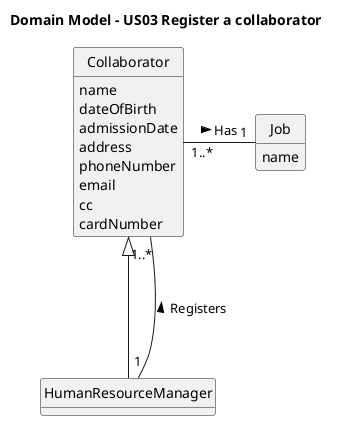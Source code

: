 @startuml
skinparam monochrome true
skinparam packageStyle rectangle
skinparam shadowing false
skinparam classAttributeIconSize 0
hide circle
hide methods

title Domain Model - US03 Register a collaborator

class HumanResourceManager {
}

class Collaborator {
    name
    dateOfBirth
    admissionDate
    address
    phoneNumber
    email
    cc
    cardNumber
}

class Job{
    name
}

Collaborator  <|---  HumanResourceManager
HumanResourceManager "1" --- "1..*" Collaborator : Registers >
Collaborator "1..*" - "1" Job : Has >

@enduml